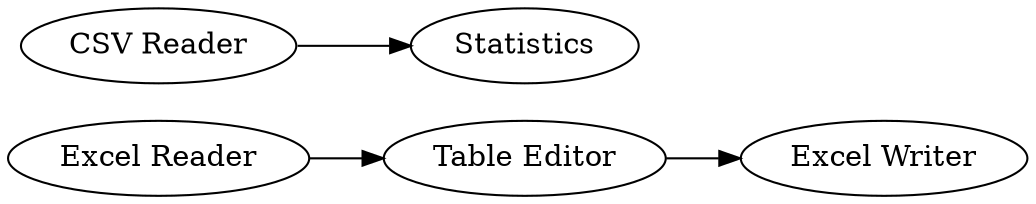 digraph {
	5 -> 7
	2 -> 4
	7 -> 6
	5 [label="Excel Reader"]
	7 [label="Table Editor"]
	4 [label=Statistics]
	6 [label="Excel Writer"]
	2 [label="CSV Reader"]
	rankdir=LR
}
